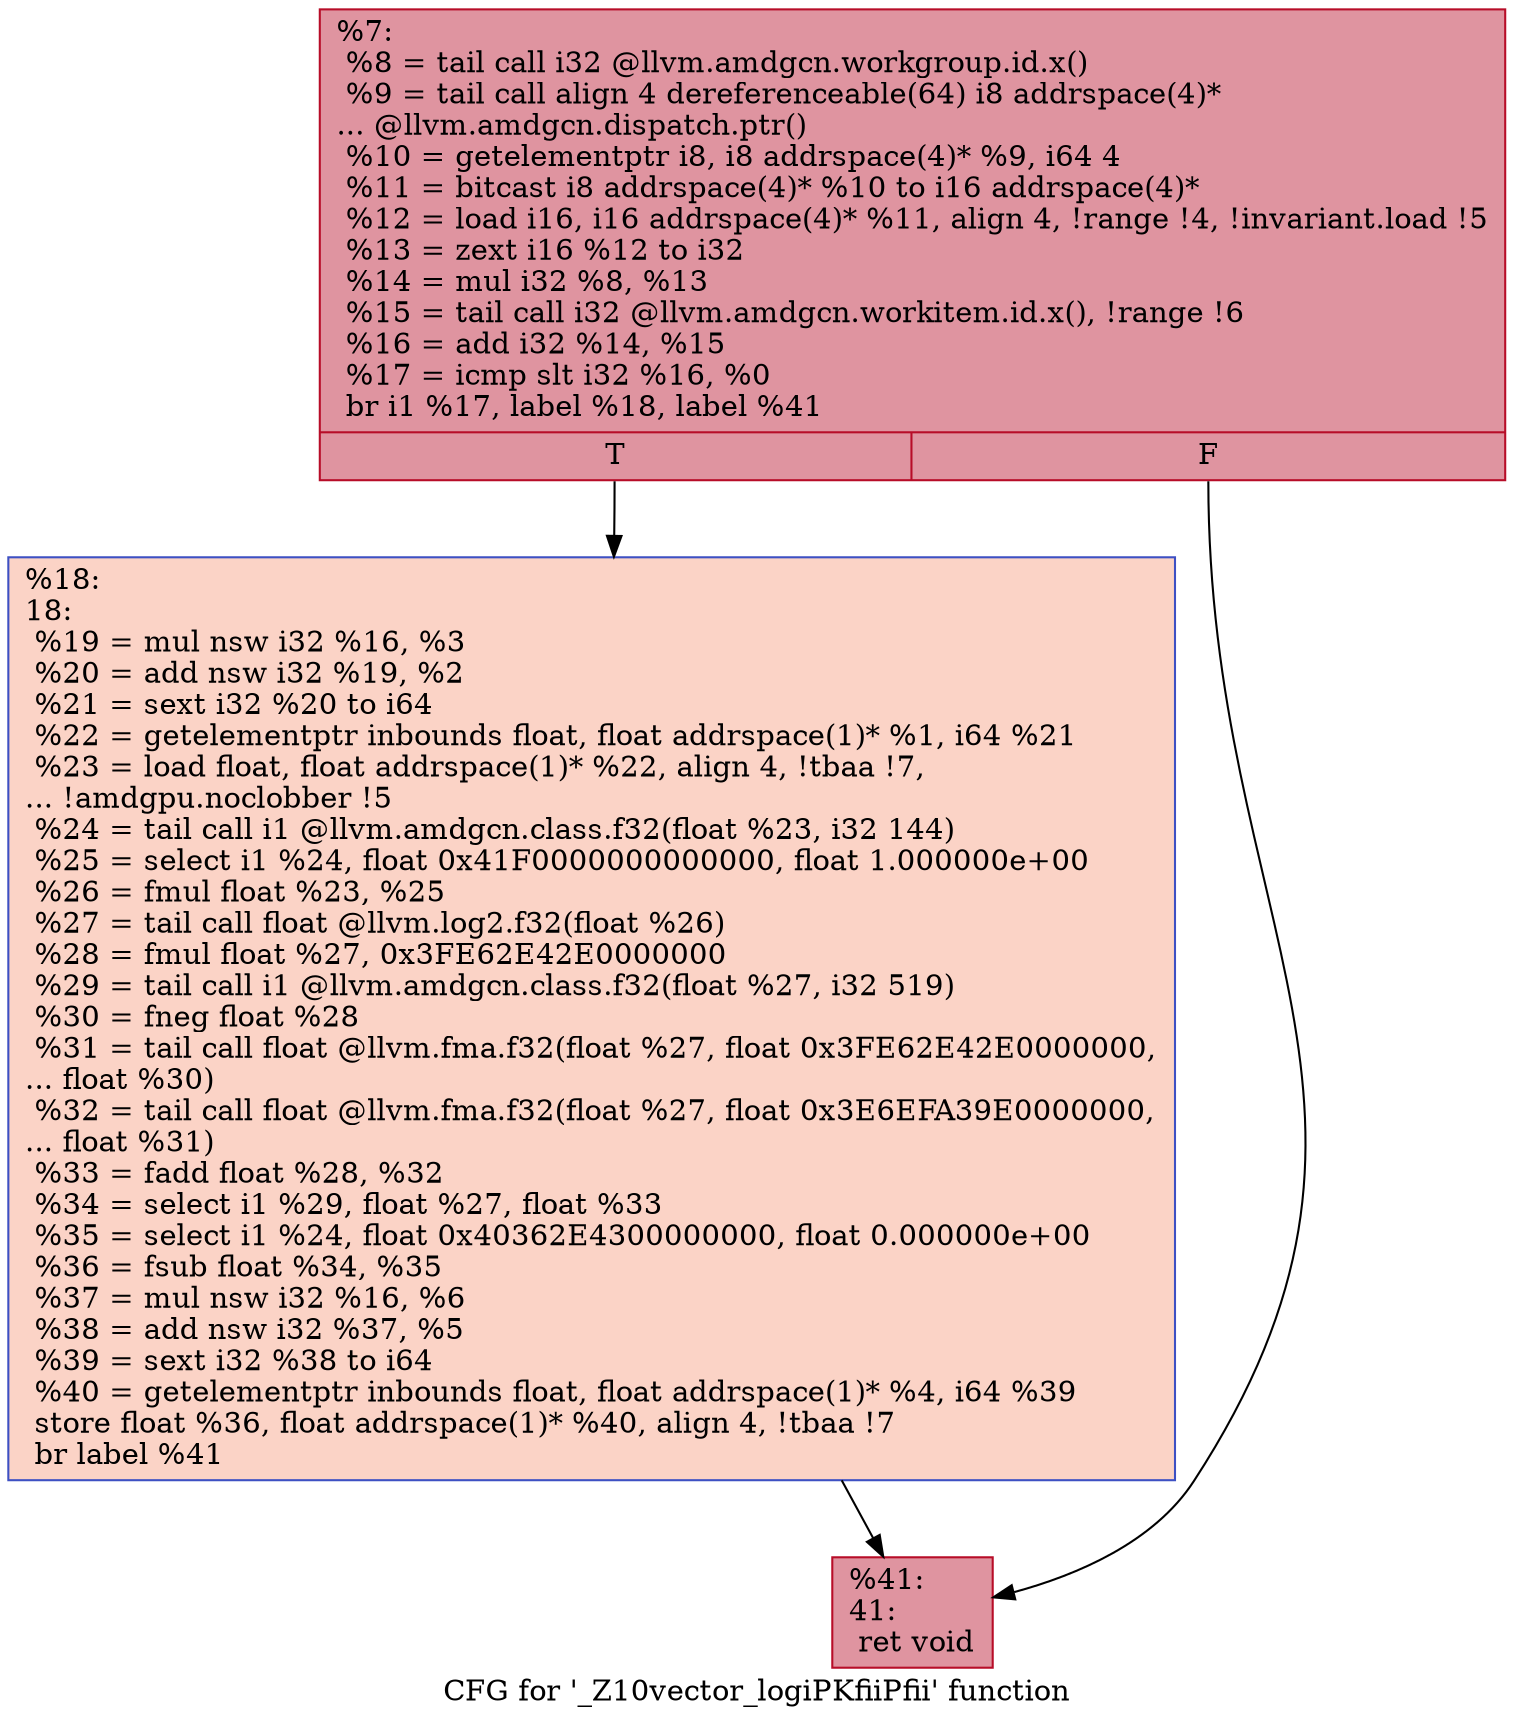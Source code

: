 digraph "CFG for '_Z10vector_logiPKfiiPfii' function" {
	label="CFG for '_Z10vector_logiPKfiiPfii' function";

	Node0x525a660 [shape=record,color="#b70d28ff", style=filled, fillcolor="#b70d2870",label="{%7:\l  %8 = tail call i32 @llvm.amdgcn.workgroup.id.x()\l  %9 = tail call align 4 dereferenceable(64) i8 addrspace(4)*\l... @llvm.amdgcn.dispatch.ptr()\l  %10 = getelementptr i8, i8 addrspace(4)* %9, i64 4\l  %11 = bitcast i8 addrspace(4)* %10 to i16 addrspace(4)*\l  %12 = load i16, i16 addrspace(4)* %11, align 4, !range !4, !invariant.load !5\l  %13 = zext i16 %12 to i32\l  %14 = mul i32 %8, %13\l  %15 = tail call i32 @llvm.amdgcn.workitem.id.x(), !range !6\l  %16 = add i32 %14, %15\l  %17 = icmp slt i32 %16, %0\l  br i1 %17, label %18, label %41\l|{<s0>T|<s1>F}}"];
	Node0x525a660:s0 -> Node0x525c590;
	Node0x525a660:s1 -> Node0x525c620;
	Node0x525c590 [shape=record,color="#3d50c3ff", style=filled, fillcolor="#f59c7d70",label="{%18:\l18:                                               \l  %19 = mul nsw i32 %16, %3\l  %20 = add nsw i32 %19, %2\l  %21 = sext i32 %20 to i64\l  %22 = getelementptr inbounds float, float addrspace(1)* %1, i64 %21\l  %23 = load float, float addrspace(1)* %22, align 4, !tbaa !7,\l... !amdgpu.noclobber !5\l  %24 = tail call i1 @llvm.amdgcn.class.f32(float %23, i32 144)\l  %25 = select i1 %24, float 0x41F0000000000000, float 1.000000e+00\l  %26 = fmul float %23, %25\l  %27 = tail call float @llvm.log2.f32(float %26)\l  %28 = fmul float %27, 0x3FE62E42E0000000\l  %29 = tail call i1 @llvm.amdgcn.class.f32(float %27, i32 519)\l  %30 = fneg float %28\l  %31 = tail call float @llvm.fma.f32(float %27, float 0x3FE62E42E0000000,\l... float %30)\l  %32 = tail call float @llvm.fma.f32(float %27, float 0x3E6EFA39E0000000,\l... float %31)\l  %33 = fadd float %28, %32\l  %34 = select i1 %29, float %27, float %33\l  %35 = select i1 %24, float 0x40362E4300000000, float 0.000000e+00\l  %36 = fsub float %34, %35\l  %37 = mul nsw i32 %16, %6\l  %38 = add nsw i32 %37, %5\l  %39 = sext i32 %38 to i64\l  %40 = getelementptr inbounds float, float addrspace(1)* %4, i64 %39\l  store float %36, float addrspace(1)* %40, align 4, !tbaa !7\l  br label %41\l}"];
	Node0x525c590 -> Node0x525c620;
	Node0x525c620 [shape=record,color="#b70d28ff", style=filled, fillcolor="#b70d2870",label="{%41:\l41:                                               \l  ret void\l}"];
}
